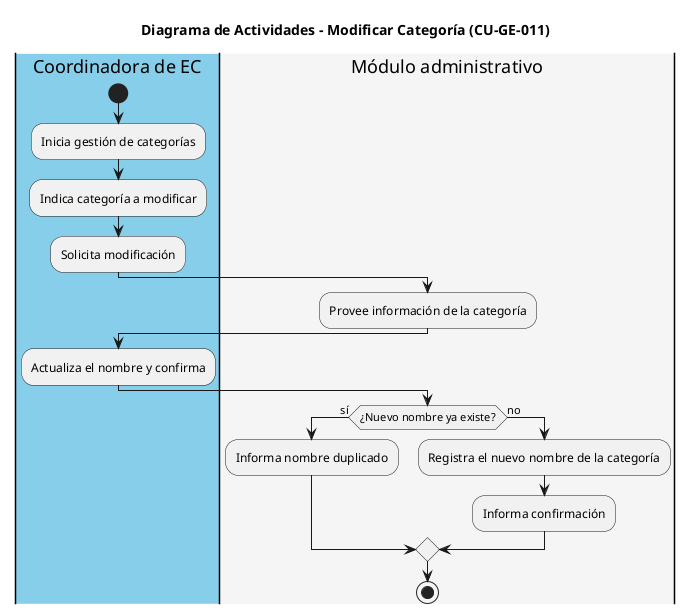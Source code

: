 @startuml CU-GE-011_Modificar_Categoria
title Diagrama de Actividades - Modificar Categoría (CU-GE-011)

|#skyblue|Coordinadora de EC|
start
:Inicia gestión de categorías;
:Indica categoría a modificar;
:Solicita modificación;

|#whitesmoke|Módulo administrativo|
:Provee información de la categoría;

|#skyblue|Coordinadora de EC|
:Actualiza el nombre y confirma;

|#whitesmoke|Módulo administrativo|
if (¿Nuevo nombre ya existe?) then (sí)
   :Informa nombre duplicado;
else (no)
  :Registra el nuevo nombre de la categoría;
  :Informa confirmación;
endif
stop
@enduml